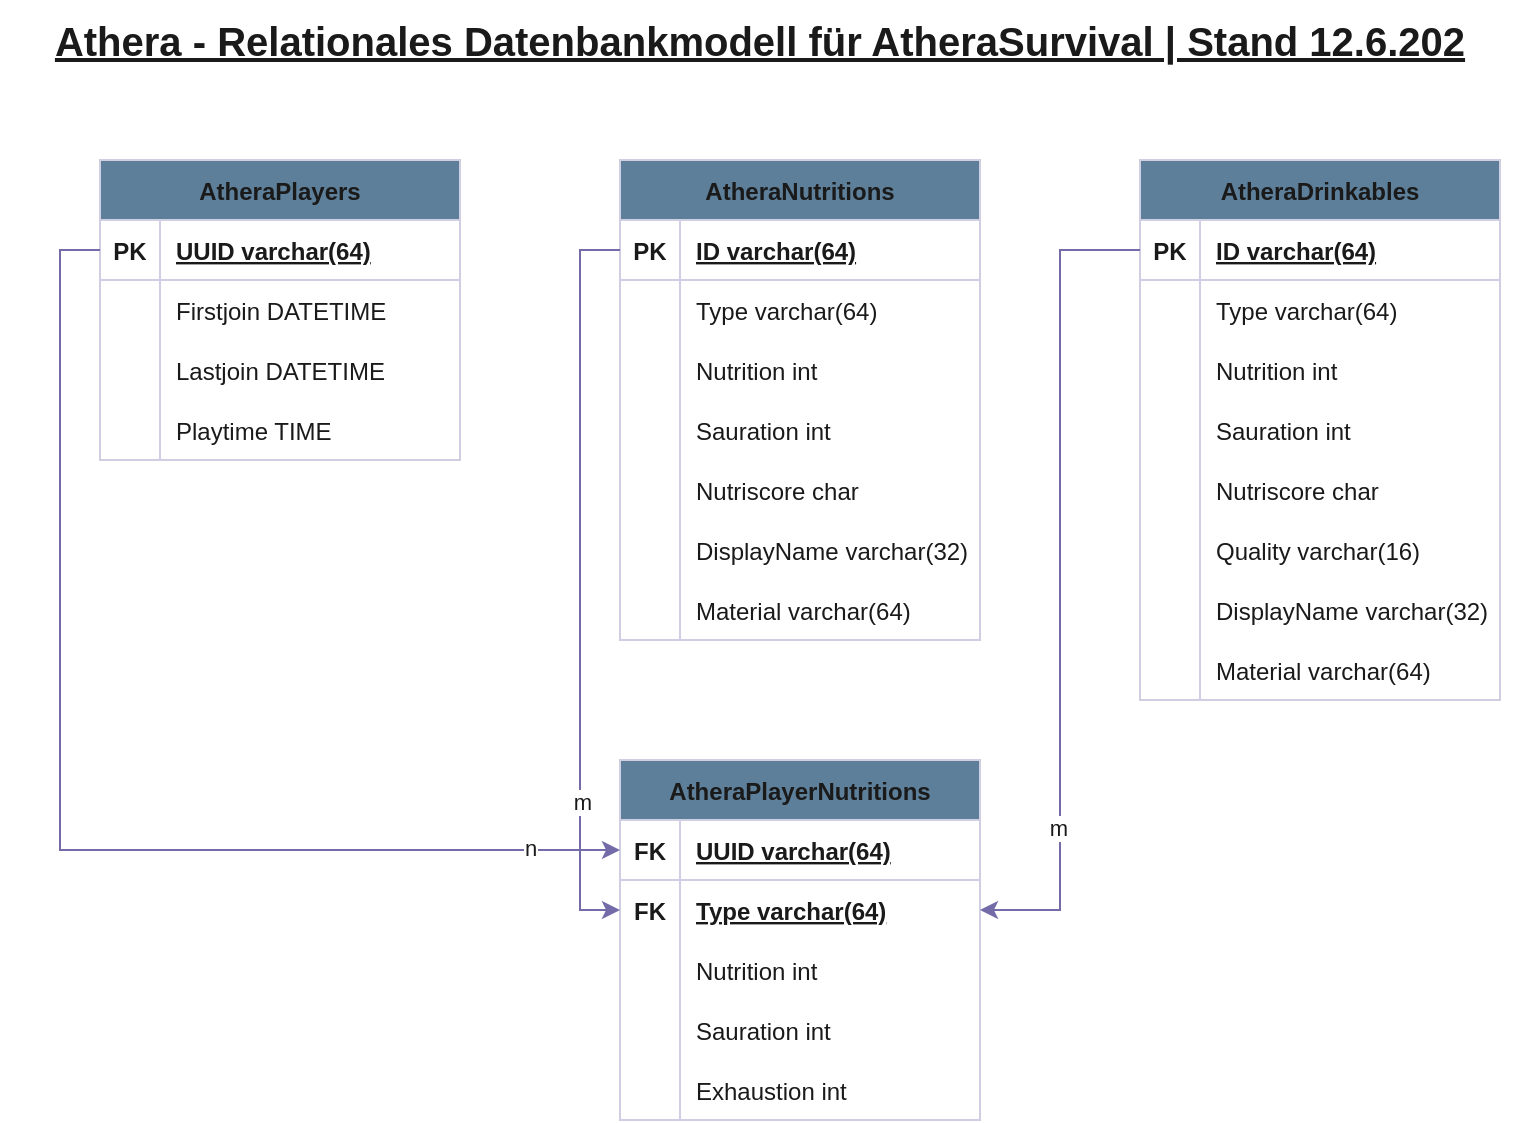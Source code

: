 <mxfile version="19.0.0" type="onedrive"><diagram id="NTe5BfvEdtPuEh2tR-iX" name="Page-1"><mxGraphModel grid="1" page="1" gridSize="10" guides="1" tooltips="1" connect="1" arrows="1" fold="1" pageScale="1" pageWidth="827" pageHeight="1169" math="0" shadow="0"><root><mxCell id="0"/><mxCell id="1" parent="0"/><mxCell id="MkM7JSxHxa__APHJuL7e-1" value="AtheraPlayers" style="shape=table;startSize=30;container=1;collapsible=1;childLayout=tableLayout;fixedRows=1;rowLines=0;fontStyle=1;align=center;resizeLast=1;fillColor=#5D7F99;strokeColor=#D0CEE2;fontColor=#1A1A1A;rounded=0;" vertex="1" parent="1"><mxGeometry x="90" y="120" width="180" height="150" as="geometry"><mxRectangle x="90" y="120" width="110" height="30" as="alternateBounds"/></mxGeometry></mxCell><mxCell id="MkM7JSxHxa__APHJuL7e-2" value="" style="shape=tableRow;horizontal=0;startSize=0;swimlaneHead=0;swimlaneBody=0;fillColor=none;collapsible=0;dropTarget=0;points=[[0,0.5],[1,0.5]];portConstraint=eastwest;top=0;left=0;right=0;bottom=1;strokeColor=#D0CEE2;fontColor=#1A1A1A;rounded=0;" vertex="1" parent="MkM7JSxHxa__APHJuL7e-1"><mxGeometry y="30" width="180" height="30" as="geometry"/></mxCell><mxCell id="MkM7JSxHxa__APHJuL7e-3" value="PK" style="shape=partialRectangle;connectable=0;fillColor=none;top=0;left=0;bottom=0;right=0;fontStyle=1;overflow=hidden;strokeColor=#D0CEE2;fontColor=#1A1A1A;rounded=0;" vertex="1" parent="MkM7JSxHxa__APHJuL7e-2"><mxGeometry width="30" height="30" as="geometry"><mxRectangle width="30" height="30" as="alternateBounds"/></mxGeometry></mxCell><mxCell id="MkM7JSxHxa__APHJuL7e-4" value="UUID varchar(64)" style="shape=partialRectangle;connectable=0;fillColor=none;top=0;left=0;bottom=0;right=0;align=left;spacingLeft=6;fontStyle=5;overflow=hidden;strokeColor=#D0CEE2;fontColor=#1A1A1A;rounded=0;" vertex="1" parent="MkM7JSxHxa__APHJuL7e-2"><mxGeometry x="30" width="150" height="30" as="geometry"><mxRectangle width="150" height="30" as="alternateBounds"/></mxGeometry></mxCell><mxCell id="MkM7JSxHxa__APHJuL7e-5" value="" style="shape=tableRow;horizontal=0;startSize=0;swimlaneHead=0;swimlaneBody=0;fillColor=none;collapsible=0;dropTarget=0;points=[[0,0.5],[1,0.5]];portConstraint=eastwest;top=0;left=0;right=0;bottom=0;strokeColor=#D0CEE2;fontColor=#1A1A1A;rounded=0;" vertex="1" parent="MkM7JSxHxa__APHJuL7e-1"><mxGeometry y="60" width="180" height="30" as="geometry"/></mxCell><mxCell id="MkM7JSxHxa__APHJuL7e-6" value="" style="shape=partialRectangle;connectable=0;fillColor=none;top=0;left=0;bottom=0;right=0;editable=1;overflow=hidden;strokeColor=#D0CEE2;fontColor=#1A1A1A;rounded=0;" vertex="1" parent="MkM7JSxHxa__APHJuL7e-5"><mxGeometry width="30" height="30" as="geometry"><mxRectangle width="30" height="30" as="alternateBounds"/></mxGeometry></mxCell><mxCell id="MkM7JSxHxa__APHJuL7e-7" value="Firstjoin DATETIME" style="shape=partialRectangle;connectable=0;fillColor=none;top=0;left=0;bottom=0;right=0;align=left;spacingLeft=6;overflow=hidden;strokeColor=#D0CEE2;fontColor=#1A1A1A;rounded=0;" vertex="1" parent="MkM7JSxHxa__APHJuL7e-5"><mxGeometry x="30" width="150" height="30" as="geometry"><mxRectangle width="150" height="30" as="alternateBounds"/></mxGeometry></mxCell><mxCell id="MkM7JSxHxa__APHJuL7e-8" value="" style="shape=tableRow;horizontal=0;startSize=0;swimlaneHead=0;swimlaneBody=0;fillColor=none;collapsible=0;dropTarget=0;points=[[0,0.5],[1,0.5]];portConstraint=eastwest;top=0;left=0;right=0;bottom=0;strokeColor=#D0CEE2;fontColor=#1A1A1A;rounded=0;" vertex="1" parent="MkM7JSxHxa__APHJuL7e-1"><mxGeometry y="90" width="180" height="30" as="geometry"/></mxCell><mxCell id="MkM7JSxHxa__APHJuL7e-9" value="" style="shape=partialRectangle;connectable=0;fillColor=none;top=0;left=0;bottom=0;right=0;editable=1;overflow=hidden;strokeColor=#D0CEE2;fontColor=#1A1A1A;rounded=0;" vertex="1" parent="MkM7JSxHxa__APHJuL7e-8"><mxGeometry width="30" height="30" as="geometry"><mxRectangle width="30" height="30" as="alternateBounds"/></mxGeometry></mxCell><mxCell id="MkM7JSxHxa__APHJuL7e-10" value="Lastjoin DATETIME" style="shape=partialRectangle;connectable=0;fillColor=none;top=0;left=0;bottom=0;right=0;align=left;spacingLeft=6;overflow=hidden;strokeColor=#D0CEE2;fontColor=#1A1A1A;rounded=0;" vertex="1" parent="MkM7JSxHxa__APHJuL7e-8"><mxGeometry x="30" width="150" height="30" as="geometry"><mxRectangle width="150" height="30" as="alternateBounds"/></mxGeometry></mxCell><mxCell id="MkM7JSxHxa__APHJuL7e-11" value="" style="shape=tableRow;horizontal=0;startSize=0;swimlaneHead=0;swimlaneBody=0;fillColor=none;collapsible=0;dropTarget=0;points=[[0,0.5],[1,0.5]];portConstraint=eastwest;top=0;left=0;right=0;bottom=0;strokeColor=#D0CEE2;fontColor=#1A1A1A;rounded=0;" vertex="1" parent="MkM7JSxHxa__APHJuL7e-1"><mxGeometry y="120" width="180" height="30" as="geometry"/></mxCell><mxCell id="MkM7JSxHxa__APHJuL7e-12" value="" style="shape=partialRectangle;connectable=0;fillColor=none;top=0;left=0;bottom=0;right=0;editable=1;overflow=hidden;strokeColor=#D0CEE2;fontColor=#1A1A1A;rounded=0;" vertex="1" parent="MkM7JSxHxa__APHJuL7e-11"><mxGeometry width="30" height="30" as="geometry"><mxRectangle width="30" height="30" as="alternateBounds"/></mxGeometry></mxCell><mxCell id="MkM7JSxHxa__APHJuL7e-13" value="Playtime TIME" style="shape=partialRectangle;connectable=0;fillColor=none;top=0;left=0;bottom=0;right=0;align=left;spacingLeft=6;overflow=hidden;strokeColor=#D0CEE2;fontColor=#1A1A1A;rounded=0;" vertex="1" parent="MkM7JSxHxa__APHJuL7e-11"><mxGeometry x="30" width="150" height="30" as="geometry"><mxRectangle width="150" height="30" as="alternateBounds"/></mxGeometry></mxCell><mxCell id="EC7tHuJ7WTv1CMDzZ_oM-1" value="AtheraNutritions" style="shape=table;startSize=30;container=1;collapsible=1;childLayout=tableLayout;fixedRows=1;rowLines=0;fontStyle=1;align=center;resizeLast=1;fillColor=#5D7F99;strokeColor=#D0CEE2;fontColor=#1A1A1A;rounded=0;" vertex="1" parent="1"><mxGeometry x="350" y="120" width="180" height="240" as="geometry"><mxRectangle x="90" y="120" width="110" height="30" as="alternateBounds"/></mxGeometry></mxCell><mxCell id="EC7tHuJ7WTv1CMDzZ_oM-2" value="" style="shape=tableRow;horizontal=0;startSize=0;swimlaneHead=0;swimlaneBody=0;fillColor=none;collapsible=0;dropTarget=0;points=[[0,0.5],[1,0.5]];portConstraint=eastwest;top=0;left=0;right=0;bottom=1;strokeColor=#D0CEE2;fontColor=#1A1A1A;rounded=0;" vertex="1" parent="EC7tHuJ7WTv1CMDzZ_oM-1"><mxGeometry y="30" width="180" height="30" as="geometry"/></mxCell><mxCell id="EC7tHuJ7WTv1CMDzZ_oM-3" value="PK" style="shape=partialRectangle;connectable=0;fillColor=none;top=0;left=0;bottom=0;right=0;fontStyle=1;overflow=hidden;strokeColor=#D0CEE2;fontColor=#1A1A1A;rounded=0;" vertex="1" parent="EC7tHuJ7WTv1CMDzZ_oM-2"><mxGeometry width="30" height="30" as="geometry"><mxRectangle width="30" height="30" as="alternateBounds"/></mxGeometry></mxCell><mxCell id="EC7tHuJ7WTv1CMDzZ_oM-4" value="ID varchar(64)" style="shape=partialRectangle;connectable=0;fillColor=none;top=0;left=0;bottom=0;right=0;align=left;spacingLeft=6;fontStyle=5;overflow=hidden;strokeColor=#D0CEE2;fontColor=#1A1A1A;rounded=0;" vertex="1" parent="EC7tHuJ7WTv1CMDzZ_oM-2"><mxGeometry x="30" width="150" height="30" as="geometry"><mxRectangle width="150" height="30" as="alternateBounds"/></mxGeometry></mxCell><mxCell id="EC7tHuJ7WTv1CMDzZ_oM-5" value="" style="shape=tableRow;horizontal=0;startSize=0;swimlaneHead=0;swimlaneBody=0;fillColor=none;collapsible=0;dropTarget=0;points=[[0,0.5],[1,0.5]];portConstraint=eastwest;top=0;left=0;right=0;bottom=0;strokeColor=#D0CEE2;fontColor=#1A1A1A;rounded=0;" vertex="1" parent="EC7tHuJ7WTv1CMDzZ_oM-1"><mxGeometry y="60" width="180" height="30" as="geometry"/></mxCell><mxCell id="EC7tHuJ7WTv1CMDzZ_oM-6" value="" style="shape=partialRectangle;connectable=0;fillColor=none;top=0;left=0;bottom=0;right=0;editable=1;overflow=hidden;strokeColor=#D0CEE2;fontColor=#1A1A1A;rounded=0;" vertex="1" parent="EC7tHuJ7WTv1CMDzZ_oM-5"><mxGeometry width="30" height="30" as="geometry"><mxRectangle width="30" height="30" as="alternateBounds"/></mxGeometry></mxCell><mxCell id="EC7tHuJ7WTv1CMDzZ_oM-7" value="Type varchar(64)" style="shape=partialRectangle;connectable=0;fillColor=none;top=0;left=0;bottom=0;right=0;align=left;spacingLeft=6;overflow=hidden;strokeColor=#D0CEE2;fontColor=#1A1A1A;rounded=0;" vertex="1" parent="EC7tHuJ7WTv1CMDzZ_oM-5"><mxGeometry x="30" width="150" height="30" as="geometry"><mxRectangle width="150" height="30" as="alternateBounds"/></mxGeometry></mxCell><mxCell id="EC7tHuJ7WTv1CMDzZ_oM-8" value="" style="shape=tableRow;horizontal=0;startSize=0;swimlaneHead=0;swimlaneBody=0;fillColor=none;collapsible=0;dropTarget=0;points=[[0,0.5],[1,0.5]];portConstraint=eastwest;top=0;left=0;right=0;bottom=0;strokeColor=#D0CEE2;fontColor=#1A1A1A;rounded=0;" vertex="1" parent="EC7tHuJ7WTv1CMDzZ_oM-1"><mxGeometry y="90" width="180" height="30" as="geometry"/></mxCell><mxCell id="EC7tHuJ7WTv1CMDzZ_oM-9" value="" style="shape=partialRectangle;connectable=0;fillColor=none;top=0;left=0;bottom=0;right=0;editable=1;overflow=hidden;strokeColor=#D0CEE2;fontColor=#1A1A1A;rounded=0;" vertex="1" parent="EC7tHuJ7WTv1CMDzZ_oM-8"><mxGeometry width="30" height="30" as="geometry"><mxRectangle width="30" height="30" as="alternateBounds"/></mxGeometry></mxCell><mxCell id="EC7tHuJ7WTv1CMDzZ_oM-10" value="Nutrition int" style="shape=partialRectangle;connectable=0;fillColor=none;top=0;left=0;bottom=0;right=0;align=left;spacingLeft=6;overflow=hidden;strokeColor=#D0CEE2;fontColor=#1A1A1A;rounded=0;" vertex="1" parent="EC7tHuJ7WTv1CMDzZ_oM-8"><mxGeometry x="30" width="150" height="30" as="geometry"><mxRectangle width="150" height="30" as="alternateBounds"/></mxGeometry></mxCell><mxCell id="EC7tHuJ7WTv1CMDzZ_oM-11" value="" style="shape=tableRow;horizontal=0;startSize=0;swimlaneHead=0;swimlaneBody=0;fillColor=none;collapsible=0;dropTarget=0;points=[[0,0.5],[1,0.5]];portConstraint=eastwest;top=0;left=0;right=0;bottom=0;strokeColor=#D0CEE2;fontColor=#1A1A1A;rounded=0;" vertex="1" parent="EC7tHuJ7WTv1CMDzZ_oM-1"><mxGeometry y="120" width="180" height="30" as="geometry"/></mxCell><mxCell id="EC7tHuJ7WTv1CMDzZ_oM-12" value="" style="shape=partialRectangle;connectable=0;fillColor=none;top=0;left=0;bottom=0;right=0;editable=1;overflow=hidden;strokeColor=#D0CEE2;fontColor=#1A1A1A;rounded=0;" vertex="1" parent="EC7tHuJ7WTv1CMDzZ_oM-11"><mxGeometry width="30" height="30" as="geometry"><mxRectangle width="30" height="30" as="alternateBounds"/></mxGeometry></mxCell><mxCell id="EC7tHuJ7WTv1CMDzZ_oM-13" value="Sauration int" style="shape=partialRectangle;connectable=0;fillColor=none;top=0;left=0;bottom=0;right=0;align=left;spacingLeft=6;overflow=hidden;strokeColor=#D0CEE2;fontColor=#1A1A1A;rounded=0;" vertex="1" parent="EC7tHuJ7WTv1CMDzZ_oM-11"><mxGeometry x="30" width="150" height="30" as="geometry"><mxRectangle width="150" height="30" as="alternateBounds"/></mxGeometry></mxCell><mxCell id="EC7tHuJ7WTv1CMDzZ_oM-14" style="shape=tableRow;horizontal=0;startSize=0;swimlaneHead=0;swimlaneBody=0;fillColor=none;collapsible=0;dropTarget=0;points=[[0,0.5],[1,0.5]];portConstraint=eastwest;top=0;left=0;right=0;bottom=0;strokeColor=#D0CEE2;fontColor=#1A1A1A;rounded=0;" vertex="1" parent="EC7tHuJ7WTv1CMDzZ_oM-1"><mxGeometry y="150" width="180" height="30" as="geometry"/></mxCell><mxCell id="EC7tHuJ7WTv1CMDzZ_oM-15" style="shape=partialRectangle;connectable=0;fillColor=none;top=0;left=0;bottom=0;right=0;editable=1;overflow=hidden;strokeColor=#D0CEE2;fontColor=#1A1A1A;rounded=0;" vertex="1" parent="EC7tHuJ7WTv1CMDzZ_oM-14"><mxGeometry width="30" height="30" as="geometry"><mxRectangle width="30" height="30" as="alternateBounds"/></mxGeometry></mxCell><mxCell id="EC7tHuJ7WTv1CMDzZ_oM-16" value="Nutriscore char" style="shape=partialRectangle;connectable=0;fillColor=none;top=0;left=0;bottom=0;right=0;align=left;spacingLeft=6;overflow=hidden;strokeColor=#D0CEE2;fontColor=#1A1A1A;rounded=0;" vertex="1" parent="EC7tHuJ7WTv1CMDzZ_oM-14"><mxGeometry x="30" width="150" height="30" as="geometry"><mxRectangle width="150" height="30" as="alternateBounds"/></mxGeometry></mxCell><mxCell id="EC7tHuJ7WTv1CMDzZ_oM-17" style="shape=tableRow;horizontal=0;startSize=0;swimlaneHead=0;swimlaneBody=0;fillColor=none;collapsible=0;dropTarget=0;points=[[0,0.5],[1,0.5]];portConstraint=eastwest;top=0;left=0;right=0;bottom=0;strokeColor=#D0CEE2;fontColor=#1A1A1A;rounded=0;" vertex="1" parent="EC7tHuJ7WTv1CMDzZ_oM-1"><mxGeometry y="180" width="180" height="30" as="geometry"/></mxCell><mxCell id="EC7tHuJ7WTv1CMDzZ_oM-18" style="shape=partialRectangle;connectable=0;fillColor=none;top=0;left=0;bottom=0;right=0;editable=1;overflow=hidden;strokeColor=#D0CEE2;fontColor=#1A1A1A;rounded=0;" vertex="1" parent="EC7tHuJ7WTv1CMDzZ_oM-17"><mxGeometry width="30" height="30" as="geometry"><mxRectangle width="30" height="30" as="alternateBounds"/></mxGeometry></mxCell><mxCell id="EC7tHuJ7WTv1CMDzZ_oM-19" value="DisplayName varchar(32)" style="shape=partialRectangle;connectable=0;fillColor=none;top=0;left=0;bottom=0;right=0;align=left;spacingLeft=6;overflow=hidden;strokeColor=#D0CEE2;fontColor=#1A1A1A;rounded=0;" vertex="1" parent="EC7tHuJ7WTv1CMDzZ_oM-17"><mxGeometry x="30" width="150" height="30" as="geometry"><mxRectangle width="150" height="30" as="alternateBounds"/></mxGeometry></mxCell><mxCell id="EC7tHuJ7WTv1CMDzZ_oM-42" style="shape=tableRow;horizontal=0;startSize=0;swimlaneHead=0;swimlaneBody=0;fillColor=none;collapsible=0;dropTarget=0;points=[[0,0.5],[1,0.5]];portConstraint=eastwest;top=0;left=0;right=0;bottom=0;strokeColor=#D0CEE2;fontColor=#1A1A1A;rounded=0;" vertex="1" parent="EC7tHuJ7WTv1CMDzZ_oM-1"><mxGeometry y="210" width="180" height="30" as="geometry"/></mxCell><mxCell id="EC7tHuJ7WTv1CMDzZ_oM-43" style="shape=partialRectangle;connectable=0;fillColor=none;top=0;left=0;bottom=0;right=0;editable=1;overflow=hidden;strokeColor=#D0CEE2;fontColor=#1A1A1A;rounded=0;" vertex="1" parent="EC7tHuJ7WTv1CMDzZ_oM-42"><mxGeometry width="30" height="30" as="geometry"><mxRectangle width="30" height="30" as="alternateBounds"/></mxGeometry></mxCell><mxCell id="EC7tHuJ7WTv1CMDzZ_oM-44" value="Material varchar(64)" style="shape=partialRectangle;connectable=0;fillColor=none;top=0;left=0;bottom=0;right=0;align=left;spacingLeft=6;overflow=hidden;strokeColor=#D0CEE2;fontColor=#1A1A1A;rounded=0;" vertex="1" parent="EC7tHuJ7WTv1CMDzZ_oM-42"><mxGeometry x="30" width="150" height="30" as="geometry"><mxRectangle width="150" height="30" as="alternateBounds"/></mxGeometry></mxCell><mxCell id="EC7tHuJ7WTv1CMDzZ_oM-21" value="AtheraPlayerNutritions" style="shape=table;startSize=30;container=1;collapsible=1;childLayout=tableLayout;fixedRows=1;rowLines=0;fontStyle=1;align=center;resizeLast=1;fillColor=#5D7F99;strokeColor=#D0CEE2;fontColor=#1A1A1A;rounded=0;" vertex="1" parent="1"><mxGeometry x="350" y="420" width="180" height="180" as="geometry"><mxRectangle x="90" y="120" width="110" height="30" as="alternateBounds"/></mxGeometry></mxCell><mxCell id="EC7tHuJ7WTv1CMDzZ_oM-22" value="" style="shape=tableRow;horizontal=0;startSize=0;swimlaneHead=0;swimlaneBody=0;fillColor=none;collapsible=0;dropTarget=0;points=[[0,0.5],[1,0.5]];portConstraint=eastwest;top=0;left=0;right=0;bottom=1;strokeColor=#D0CEE2;fontColor=#1A1A1A;rounded=0;" vertex="1" parent="EC7tHuJ7WTv1CMDzZ_oM-21"><mxGeometry y="30" width="180" height="30" as="geometry"/></mxCell><mxCell id="EC7tHuJ7WTv1CMDzZ_oM-23" value="FK" style="shape=partialRectangle;connectable=0;fillColor=none;top=0;left=0;bottom=0;right=0;fontStyle=1;overflow=hidden;strokeColor=#D0CEE2;fontColor=#1A1A1A;rounded=0;" vertex="1" parent="EC7tHuJ7WTv1CMDzZ_oM-22"><mxGeometry width="30" height="30" as="geometry"><mxRectangle width="30" height="30" as="alternateBounds"/></mxGeometry></mxCell><mxCell id="EC7tHuJ7WTv1CMDzZ_oM-24" value="UUID varchar(64)" style="shape=partialRectangle;connectable=0;fillColor=none;top=0;left=0;bottom=0;right=0;align=left;spacingLeft=6;fontStyle=5;overflow=hidden;strokeColor=#D0CEE2;fontColor=#1A1A1A;rounded=0;" vertex="1" parent="EC7tHuJ7WTv1CMDzZ_oM-22"><mxGeometry x="30" width="150" height="30" as="geometry"><mxRectangle width="150" height="30" as="alternateBounds"/></mxGeometry></mxCell><mxCell id="EC7tHuJ7WTv1CMDzZ_oM-25" value="" style="shape=tableRow;horizontal=0;startSize=0;swimlaneHead=0;swimlaneBody=0;fillColor=none;collapsible=0;dropTarget=0;points=[[0,0.5],[1,0.5]];portConstraint=eastwest;top=0;left=0;right=0;bottom=0;strokeColor=#D0CEE2;fontColor=#1A1A1A;rounded=0;" vertex="1" parent="EC7tHuJ7WTv1CMDzZ_oM-21"><mxGeometry y="60" width="180" height="30" as="geometry"/></mxCell><mxCell id="EC7tHuJ7WTv1CMDzZ_oM-26" value="FK" style="shape=partialRectangle;connectable=0;fillColor=none;top=0;left=0;bottom=0;right=0;editable=1;overflow=hidden;fontStyle=1;strokeColor=#D0CEE2;fontColor=#1A1A1A;rounded=0;" vertex="1" parent="EC7tHuJ7WTv1CMDzZ_oM-25"><mxGeometry width="30" height="30" as="geometry"><mxRectangle width="30" height="30" as="alternateBounds"/></mxGeometry></mxCell><mxCell id="EC7tHuJ7WTv1CMDzZ_oM-27" value="Type varchar(64)" style="shape=partialRectangle;connectable=0;fillColor=none;top=0;left=0;bottom=0;right=0;align=left;spacingLeft=6;overflow=hidden;fontStyle=5;strokeColor=#D0CEE2;fontColor=#1A1A1A;rounded=0;" vertex="1" parent="EC7tHuJ7WTv1CMDzZ_oM-25"><mxGeometry x="30" width="150" height="30" as="geometry"><mxRectangle width="150" height="30" as="alternateBounds"/></mxGeometry></mxCell><mxCell id="EC7tHuJ7WTv1CMDzZ_oM-28" value="" style="shape=tableRow;horizontal=0;startSize=0;swimlaneHead=0;swimlaneBody=0;fillColor=none;collapsible=0;dropTarget=0;points=[[0,0.5],[1,0.5]];portConstraint=eastwest;top=0;left=0;right=0;bottom=0;strokeColor=#D0CEE2;fontColor=#1A1A1A;rounded=0;" vertex="1" parent="EC7tHuJ7WTv1CMDzZ_oM-21"><mxGeometry y="90" width="180" height="30" as="geometry"/></mxCell><mxCell id="EC7tHuJ7WTv1CMDzZ_oM-29" value="" style="shape=partialRectangle;connectable=0;fillColor=none;top=0;left=0;bottom=0;right=0;editable=1;overflow=hidden;strokeColor=#D0CEE2;fontColor=#1A1A1A;rounded=0;" vertex="1" parent="EC7tHuJ7WTv1CMDzZ_oM-28"><mxGeometry width="30" height="30" as="geometry"><mxRectangle width="30" height="30" as="alternateBounds"/></mxGeometry></mxCell><mxCell id="EC7tHuJ7WTv1CMDzZ_oM-30" value="Nutrition int" style="shape=partialRectangle;connectable=0;fillColor=none;top=0;left=0;bottom=0;right=0;align=left;spacingLeft=6;overflow=hidden;strokeColor=#D0CEE2;fontColor=#1A1A1A;rounded=0;" vertex="1" parent="EC7tHuJ7WTv1CMDzZ_oM-28"><mxGeometry x="30" width="150" height="30" as="geometry"><mxRectangle width="150" height="30" as="alternateBounds"/></mxGeometry></mxCell><mxCell id="EC7tHuJ7WTv1CMDzZ_oM-31" value="" style="shape=tableRow;horizontal=0;startSize=0;swimlaneHead=0;swimlaneBody=0;fillColor=none;collapsible=0;dropTarget=0;points=[[0,0.5],[1,0.5]];portConstraint=eastwest;top=0;left=0;right=0;bottom=0;strokeColor=#D0CEE2;fontColor=#1A1A1A;rounded=0;" vertex="1" parent="EC7tHuJ7WTv1CMDzZ_oM-21"><mxGeometry y="120" width="180" height="30" as="geometry"/></mxCell><mxCell id="EC7tHuJ7WTv1CMDzZ_oM-32" value="" style="shape=partialRectangle;connectable=0;fillColor=none;top=0;left=0;bottom=0;right=0;editable=1;overflow=hidden;strokeColor=#D0CEE2;fontColor=#1A1A1A;rounded=0;" vertex="1" parent="EC7tHuJ7WTv1CMDzZ_oM-31"><mxGeometry width="30" height="30" as="geometry"><mxRectangle width="30" height="30" as="alternateBounds"/></mxGeometry></mxCell><mxCell id="EC7tHuJ7WTv1CMDzZ_oM-33" value="Sauration int" style="shape=partialRectangle;connectable=0;fillColor=none;top=0;left=0;bottom=0;right=0;align=left;spacingLeft=6;overflow=hidden;strokeColor=#D0CEE2;fontColor=#1A1A1A;rounded=0;" vertex="1" parent="EC7tHuJ7WTv1CMDzZ_oM-31"><mxGeometry x="30" width="150" height="30" as="geometry"><mxRectangle width="150" height="30" as="alternateBounds"/></mxGeometry></mxCell><mxCell id="EC7tHuJ7WTv1CMDzZ_oM-34" style="shape=tableRow;horizontal=0;startSize=0;swimlaneHead=0;swimlaneBody=0;fillColor=none;collapsible=0;dropTarget=0;points=[[0,0.5],[1,0.5]];portConstraint=eastwest;top=0;left=0;right=0;bottom=0;strokeColor=#D0CEE2;fontColor=#1A1A1A;rounded=0;" vertex="1" parent="EC7tHuJ7WTv1CMDzZ_oM-21"><mxGeometry y="150" width="180" height="30" as="geometry"/></mxCell><mxCell id="EC7tHuJ7WTv1CMDzZ_oM-35" style="shape=partialRectangle;connectable=0;fillColor=none;top=0;left=0;bottom=0;right=0;editable=1;overflow=hidden;strokeColor=#D0CEE2;fontColor=#1A1A1A;rounded=0;" vertex="1" parent="EC7tHuJ7WTv1CMDzZ_oM-34"><mxGeometry width="30" height="30" as="geometry"><mxRectangle width="30" height="30" as="alternateBounds"/></mxGeometry></mxCell><mxCell id="EC7tHuJ7WTv1CMDzZ_oM-36" value="Exhaustion int" style="shape=partialRectangle;connectable=0;fillColor=none;top=0;left=0;bottom=0;right=0;align=left;spacingLeft=6;overflow=hidden;strokeColor=#D0CEE2;fontColor=#1A1A1A;rounded=0;" vertex="1" parent="EC7tHuJ7WTv1CMDzZ_oM-34"><mxGeometry x="30" width="150" height="30" as="geometry"><mxRectangle width="150" height="30" as="alternateBounds"/></mxGeometry></mxCell><mxCell id="EC7tHuJ7WTv1CMDzZ_oM-41" style="edgeStyle=orthogonalEdgeStyle;rounded=0;orthogonalLoop=1;jettySize=auto;html=1;exitX=0;exitY=0.5;exitDx=0;exitDy=0;entryX=0;entryY=0.5;entryDx=0;entryDy=0;strokeColor=#736CA8;fontColor=#1A1A1A;" edge="1" parent="1" source="MkM7JSxHxa__APHJuL7e-2" target="EC7tHuJ7WTv1CMDzZ_oM-22"><mxGeometry relative="1" as="geometry"/></mxCell><mxCell id="EC7tHuJ7WTv1CMDzZ_oM-79" value="n" style="edgeLabel;html=1;align=center;verticalAlign=middle;resizable=0;points=[];fontColor=#1A1A1A;rounded=0;" vertex="1" connectable="0" parent="EC7tHuJ7WTv1CMDzZ_oM-41"><mxGeometry x="0.85" y="1" relative="1" as="geometry"><mxPoint as="offset"/></mxGeometry></mxCell><mxCell id="EC7tHuJ7WTv1CMDzZ_oM-51" value="AtheraDrinkables" style="shape=table;startSize=30;container=1;collapsible=1;childLayout=tableLayout;fixedRows=1;rowLines=0;fontStyle=1;align=center;resizeLast=1;fillColor=#5D7F99;strokeColor=#D0CEE2;fontColor=#1A1A1A;rounded=0;" vertex="1" parent="1"><mxGeometry x="610" y="120" width="180" height="270" as="geometry"><mxRectangle x="90" y="120" width="110" height="30" as="alternateBounds"/></mxGeometry></mxCell><mxCell id="EC7tHuJ7WTv1CMDzZ_oM-52" value="" style="shape=tableRow;horizontal=0;startSize=0;swimlaneHead=0;swimlaneBody=0;fillColor=none;collapsible=0;dropTarget=0;points=[[0,0.5],[1,0.5]];portConstraint=eastwest;top=0;left=0;right=0;bottom=1;strokeColor=#D0CEE2;fontColor=#1A1A1A;rounded=0;" vertex="1" parent="EC7tHuJ7WTv1CMDzZ_oM-51"><mxGeometry y="30" width="180" height="30" as="geometry"/></mxCell><mxCell id="EC7tHuJ7WTv1CMDzZ_oM-53" value="PK" style="shape=partialRectangle;connectable=0;fillColor=none;top=0;left=0;bottom=0;right=0;fontStyle=1;overflow=hidden;strokeColor=#D0CEE2;fontColor=#1A1A1A;rounded=0;" vertex="1" parent="EC7tHuJ7WTv1CMDzZ_oM-52"><mxGeometry width="30" height="30" as="geometry"><mxRectangle width="30" height="30" as="alternateBounds"/></mxGeometry></mxCell><mxCell id="EC7tHuJ7WTv1CMDzZ_oM-54" value="ID varchar(64)" style="shape=partialRectangle;connectable=0;fillColor=none;top=0;left=0;bottom=0;right=0;align=left;spacingLeft=6;fontStyle=5;overflow=hidden;strokeColor=#D0CEE2;fontColor=#1A1A1A;rounded=0;" vertex="1" parent="EC7tHuJ7WTv1CMDzZ_oM-52"><mxGeometry x="30" width="150" height="30" as="geometry"><mxRectangle width="150" height="30" as="alternateBounds"/></mxGeometry></mxCell><mxCell id="EC7tHuJ7WTv1CMDzZ_oM-55" value="" style="shape=tableRow;horizontal=0;startSize=0;swimlaneHead=0;swimlaneBody=0;fillColor=none;collapsible=0;dropTarget=0;points=[[0,0.5],[1,0.5]];portConstraint=eastwest;top=0;left=0;right=0;bottom=0;strokeColor=#D0CEE2;fontColor=#1A1A1A;rounded=0;" vertex="1" parent="EC7tHuJ7WTv1CMDzZ_oM-51"><mxGeometry y="60" width="180" height="30" as="geometry"/></mxCell><mxCell id="EC7tHuJ7WTv1CMDzZ_oM-56" value="" style="shape=partialRectangle;connectable=0;fillColor=none;top=0;left=0;bottom=0;right=0;editable=1;overflow=hidden;strokeColor=#D0CEE2;fontColor=#1A1A1A;rounded=0;" vertex="1" parent="EC7tHuJ7WTv1CMDzZ_oM-55"><mxGeometry width="30" height="30" as="geometry"><mxRectangle width="30" height="30" as="alternateBounds"/></mxGeometry></mxCell><mxCell id="EC7tHuJ7WTv1CMDzZ_oM-57" value="Type varchar(64)" style="shape=partialRectangle;connectable=0;fillColor=none;top=0;left=0;bottom=0;right=0;align=left;spacingLeft=6;overflow=hidden;strokeColor=#D0CEE2;fontColor=#1A1A1A;rounded=0;" vertex="1" parent="EC7tHuJ7WTv1CMDzZ_oM-55"><mxGeometry x="30" width="150" height="30" as="geometry"><mxRectangle width="150" height="30" as="alternateBounds"/></mxGeometry></mxCell><mxCell id="EC7tHuJ7WTv1CMDzZ_oM-58" value="" style="shape=tableRow;horizontal=0;startSize=0;swimlaneHead=0;swimlaneBody=0;fillColor=none;collapsible=0;dropTarget=0;points=[[0,0.5],[1,0.5]];portConstraint=eastwest;top=0;left=0;right=0;bottom=0;strokeColor=#D0CEE2;fontColor=#1A1A1A;rounded=0;" vertex="1" parent="EC7tHuJ7WTv1CMDzZ_oM-51"><mxGeometry y="90" width="180" height="30" as="geometry"/></mxCell><mxCell id="EC7tHuJ7WTv1CMDzZ_oM-59" value="" style="shape=partialRectangle;connectable=0;fillColor=none;top=0;left=0;bottom=0;right=0;editable=1;overflow=hidden;strokeColor=#D0CEE2;fontColor=#1A1A1A;rounded=0;" vertex="1" parent="EC7tHuJ7WTv1CMDzZ_oM-58"><mxGeometry width="30" height="30" as="geometry"><mxRectangle width="30" height="30" as="alternateBounds"/></mxGeometry></mxCell><mxCell id="EC7tHuJ7WTv1CMDzZ_oM-60" value="Nutrition int" style="shape=partialRectangle;connectable=0;fillColor=none;top=0;left=0;bottom=0;right=0;align=left;spacingLeft=6;overflow=hidden;strokeColor=#D0CEE2;fontColor=#1A1A1A;rounded=0;" vertex="1" parent="EC7tHuJ7WTv1CMDzZ_oM-58"><mxGeometry x="30" width="150" height="30" as="geometry"><mxRectangle width="150" height="30" as="alternateBounds"/></mxGeometry></mxCell><mxCell id="EC7tHuJ7WTv1CMDzZ_oM-61" value="" style="shape=tableRow;horizontal=0;startSize=0;swimlaneHead=0;swimlaneBody=0;fillColor=none;collapsible=0;dropTarget=0;points=[[0,0.5],[1,0.5]];portConstraint=eastwest;top=0;left=0;right=0;bottom=0;strokeColor=#D0CEE2;fontColor=#1A1A1A;rounded=0;" vertex="1" parent="EC7tHuJ7WTv1CMDzZ_oM-51"><mxGeometry y="120" width="180" height="30" as="geometry"/></mxCell><mxCell id="EC7tHuJ7WTv1CMDzZ_oM-62" value="" style="shape=partialRectangle;connectable=0;fillColor=none;top=0;left=0;bottom=0;right=0;editable=1;overflow=hidden;strokeColor=#D0CEE2;fontColor=#1A1A1A;rounded=0;" vertex="1" parent="EC7tHuJ7WTv1CMDzZ_oM-61"><mxGeometry width="30" height="30" as="geometry"><mxRectangle width="30" height="30" as="alternateBounds"/></mxGeometry></mxCell><mxCell id="EC7tHuJ7WTv1CMDzZ_oM-63" value="Sauration int" style="shape=partialRectangle;connectable=0;fillColor=none;top=0;left=0;bottom=0;right=0;align=left;spacingLeft=6;overflow=hidden;strokeColor=#D0CEE2;fontColor=#1A1A1A;rounded=0;" vertex="1" parent="EC7tHuJ7WTv1CMDzZ_oM-61"><mxGeometry x="30" width="150" height="30" as="geometry"><mxRectangle width="150" height="30" as="alternateBounds"/></mxGeometry></mxCell><mxCell id="EC7tHuJ7WTv1CMDzZ_oM-64" style="shape=tableRow;horizontal=0;startSize=0;swimlaneHead=0;swimlaneBody=0;fillColor=none;collapsible=0;dropTarget=0;points=[[0,0.5],[1,0.5]];portConstraint=eastwest;top=0;left=0;right=0;bottom=0;strokeColor=#D0CEE2;fontColor=#1A1A1A;rounded=0;" vertex="1" parent="EC7tHuJ7WTv1CMDzZ_oM-51"><mxGeometry y="150" width="180" height="30" as="geometry"/></mxCell><mxCell id="EC7tHuJ7WTv1CMDzZ_oM-65" style="shape=partialRectangle;connectable=0;fillColor=none;top=0;left=0;bottom=0;right=0;editable=1;overflow=hidden;strokeColor=#D0CEE2;fontColor=#1A1A1A;rounded=0;" vertex="1" parent="EC7tHuJ7WTv1CMDzZ_oM-64"><mxGeometry width="30" height="30" as="geometry"><mxRectangle width="30" height="30" as="alternateBounds"/></mxGeometry></mxCell><mxCell id="EC7tHuJ7WTv1CMDzZ_oM-66" value="Nutriscore char" style="shape=partialRectangle;connectable=0;fillColor=none;top=0;left=0;bottom=0;right=0;align=left;spacingLeft=6;overflow=hidden;strokeColor=#D0CEE2;fontColor=#1A1A1A;rounded=0;" vertex="1" parent="EC7tHuJ7WTv1CMDzZ_oM-64"><mxGeometry x="30" width="150" height="30" as="geometry"><mxRectangle width="150" height="30" as="alternateBounds"/></mxGeometry></mxCell><mxCell id="EC7tHuJ7WTv1CMDzZ_oM-67" style="shape=tableRow;horizontal=0;startSize=0;swimlaneHead=0;swimlaneBody=0;fillColor=none;collapsible=0;dropTarget=0;points=[[0,0.5],[1,0.5]];portConstraint=eastwest;top=0;left=0;right=0;bottom=0;strokeColor=#D0CEE2;fontColor=#1A1A1A;rounded=0;" vertex="1" parent="EC7tHuJ7WTv1CMDzZ_oM-51"><mxGeometry y="180" width="180" height="30" as="geometry"/></mxCell><mxCell id="EC7tHuJ7WTv1CMDzZ_oM-68" style="shape=partialRectangle;connectable=0;fillColor=none;top=0;left=0;bottom=0;right=0;editable=1;overflow=hidden;strokeColor=#D0CEE2;fontColor=#1A1A1A;rounded=0;" vertex="1" parent="EC7tHuJ7WTv1CMDzZ_oM-67"><mxGeometry width="30" height="30" as="geometry"><mxRectangle width="30" height="30" as="alternateBounds"/></mxGeometry></mxCell><mxCell id="EC7tHuJ7WTv1CMDzZ_oM-69" value="Quality varchar(16)" style="shape=partialRectangle;connectable=0;fillColor=none;top=0;left=0;bottom=0;right=0;align=left;spacingLeft=6;overflow=hidden;strokeColor=#D0CEE2;fontColor=#1A1A1A;rounded=0;" vertex="1" parent="EC7tHuJ7WTv1CMDzZ_oM-67"><mxGeometry x="30" width="150" height="30" as="geometry"><mxRectangle width="150" height="30" as="alternateBounds"/></mxGeometry></mxCell><mxCell id="EC7tHuJ7WTv1CMDzZ_oM-70" style="shape=tableRow;horizontal=0;startSize=0;swimlaneHead=0;swimlaneBody=0;fillColor=none;collapsible=0;dropTarget=0;points=[[0,0.5],[1,0.5]];portConstraint=eastwest;top=0;left=0;right=0;bottom=0;strokeColor=#D0CEE2;fontColor=#1A1A1A;rounded=0;" vertex="1" parent="EC7tHuJ7WTv1CMDzZ_oM-51"><mxGeometry y="210" width="180" height="30" as="geometry"/></mxCell><mxCell id="EC7tHuJ7WTv1CMDzZ_oM-71" style="shape=partialRectangle;connectable=0;fillColor=none;top=0;left=0;bottom=0;right=0;editable=1;overflow=hidden;strokeColor=#D0CEE2;fontColor=#1A1A1A;rounded=0;" vertex="1" parent="EC7tHuJ7WTv1CMDzZ_oM-70"><mxGeometry width="30" height="30" as="geometry"><mxRectangle width="30" height="30" as="alternateBounds"/></mxGeometry></mxCell><mxCell id="EC7tHuJ7WTv1CMDzZ_oM-72" value="DisplayName varchar(32)" style="shape=partialRectangle;connectable=0;fillColor=none;top=0;left=0;bottom=0;right=0;align=left;spacingLeft=6;overflow=hidden;strokeColor=#D0CEE2;fontColor=#1A1A1A;rounded=0;" vertex="1" parent="EC7tHuJ7WTv1CMDzZ_oM-70"><mxGeometry x="30" width="150" height="30" as="geometry"><mxRectangle width="150" height="30" as="alternateBounds"/></mxGeometry></mxCell><mxCell id="EC7tHuJ7WTv1CMDzZ_oM-73" style="shape=tableRow;horizontal=0;startSize=0;swimlaneHead=0;swimlaneBody=0;fillColor=none;collapsible=0;dropTarget=0;points=[[0,0.5],[1,0.5]];portConstraint=eastwest;top=0;left=0;right=0;bottom=0;strokeColor=#D0CEE2;fontColor=#1A1A1A;rounded=0;" vertex="1" parent="EC7tHuJ7WTv1CMDzZ_oM-51"><mxGeometry y="240" width="180" height="30" as="geometry"/></mxCell><mxCell id="EC7tHuJ7WTv1CMDzZ_oM-74" style="shape=partialRectangle;connectable=0;fillColor=none;top=0;left=0;bottom=0;right=0;editable=1;overflow=hidden;strokeColor=#D0CEE2;fontColor=#1A1A1A;rounded=0;" vertex="1" parent="EC7tHuJ7WTv1CMDzZ_oM-73"><mxGeometry width="30" height="30" as="geometry"><mxRectangle width="30" height="30" as="alternateBounds"/></mxGeometry></mxCell><mxCell id="EC7tHuJ7WTv1CMDzZ_oM-75" value="Material varchar(64)" style="shape=partialRectangle;connectable=0;fillColor=none;top=0;left=0;bottom=0;right=0;align=left;spacingLeft=6;overflow=hidden;strokeColor=#D0CEE2;fontColor=#1A1A1A;rounded=0;" vertex="1" parent="EC7tHuJ7WTv1CMDzZ_oM-73"><mxGeometry x="30" width="150" height="30" as="geometry"><mxRectangle width="150" height="30" as="alternateBounds"/></mxGeometry></mxCell><mxCell id="EC7tHuJ7WTv1CMDzZ_oM-80" style="edgeStyle=orthogonalEdgeStyle;rounded=0;orthogonalLoop=1;jettySize=auto;html=1;exitX=0;exitY=0.5;exitDx=0;exitDy=0;fontColor=#1A1A1A;strokeColor=#736CA8;entryX=0;entryY=0.5;entryDx=0;entryDy=0;" edge="1" parent="1" source="EC7tHuJ7WTv1CMDzZ_oM-2" target="EC7tHuJ7WTv1CMDzZ_oM-25"><mxGeometry relative="1" as="geometry"><mxPoint x="270" y="520" as="targetPoint"/><Array as="points"><mxPoint x="330" y="165"/><mxPoint x="330" y="495"/></Array></mxGeometry></mxCell><mxCell id="EC7tHuJ7WTv1CMDzZ_oM-81" value="m" style="edgeLabel;html=1;align=center;verticalAlign=middle;resizable=0;points=[];fontColor=#1A1A1A;rounded=0;" vertex="1" connectable="0" parent="EC7tHuJ7WTv1CMDzZ_oM-80"><mxGeometry x="0.688" y="1" relative="1" as="geometry"><mxPoint y="-17" as="offset"/></mxGeometry></mxCell><mxCell id="EC7tHuJ7WTv1CMDzZ_oM-82" style="edgeStyle=orthogonalEdgeStyle;rounded=0;orthogonalLoop=1;jettySize=auto;html=1;exitX=0;exitY=0.5;exitDx=0;exitDy=0;entryX=1;entryY=0.5;entryDx=0;entryDy=0;fontColor=#1A1A1A;strokeColor=#736CA8;" edge="1" parent="1" source="EC7tHuJ7WTv1CMDzZ_oM-52" target="EC7tHuJ7WTv1CMDzZ_oM-25"><mxGeometry relative="1" as="geometry"/></mxCell><mxCell id="EC7tHuJ7WTv1CMDzZ_oM-83" value="m" style="edgeLabel;html=1;align=center;verticalAlign=middle;resizable=0;points=[];fontColor=#1A1A1A;rounded=0;" vertex="1" connectable="0" parent="EC7tHuJ7WTv1CMDzZ_oM-82"><mxGeometry x="0.605" y="-1" relative="1" as="geometry"><mxPoint as="offset"/></mxGeometry></mxCell><mxCell id="MHjPdVo-POnPreHfNZm6-1" value="Athera - Relationales Datenbankmodell für AtheraSurvival | Stand 12.6.202" style="text;html=1;strokeColor=none;fillColor=none;align=center;verticalAlign=middle;whiteSpace=wrap;rounded=0;fontColor=#1A1A1A;fontSize=20;fontStyle=5;" vertex="1" parent="1"><mxGeometry x="40" y="40" width="760" height="40" as="geometry"/></mxCell></root></mxGraphModel></diagram></mxfile>